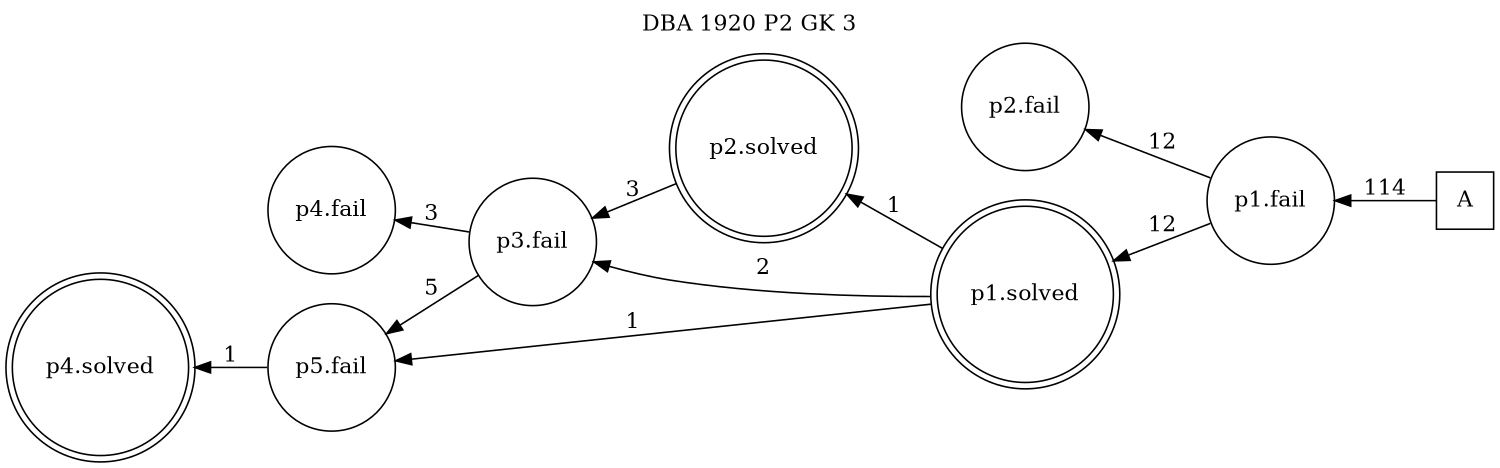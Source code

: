 digraph DBA_1920_P2_GK_3_GOOD {
labelloc="tl"
label= " DBA 1920 P2 GK 3 "
rankdir="RL";
graph [ size=" 10 , 10 !"]

"A" [shape="square" label="A"]
"p1.fail" [shape="circle" label="p1.fail"]
"p2.fail" [shape="circle" label="p2.fail"]
"p1.solved" [shape="doublecircle" label="p1.solved"]
"p2.solved" [shape="doublecircle" label="p2.solved"]
"p3.fail" [shape="circle" label="p3.fail"]
"p4.fail" [shape="circle" label="p4.fail"]
"p5.fail" [shape="circle" label="p5.fail"]
"p4.solved" [shape="doublecircle" label="p4.solved"]
"A" -> "p1.fail" [ label=114]
"p1.fail" -> "p2.fail" [ label=12]
"p1.fail" -> "p1.solved" [ label=12]
"p1.solved" -> "p2.solved" [ label=1]
"p1.solved" -> "p3.fail" [ label=2]
"p1.solved" -> "p5.fail" [ label=1]
"p2.solved" -> "p3.fail" [ label=3]
"p3.fail" -> "p4.fail" [ label=3]
"p3.fail" -> "p5.fail" [ label=5]
"p5.fail" -> "p4.solved" [ label=1]
}
